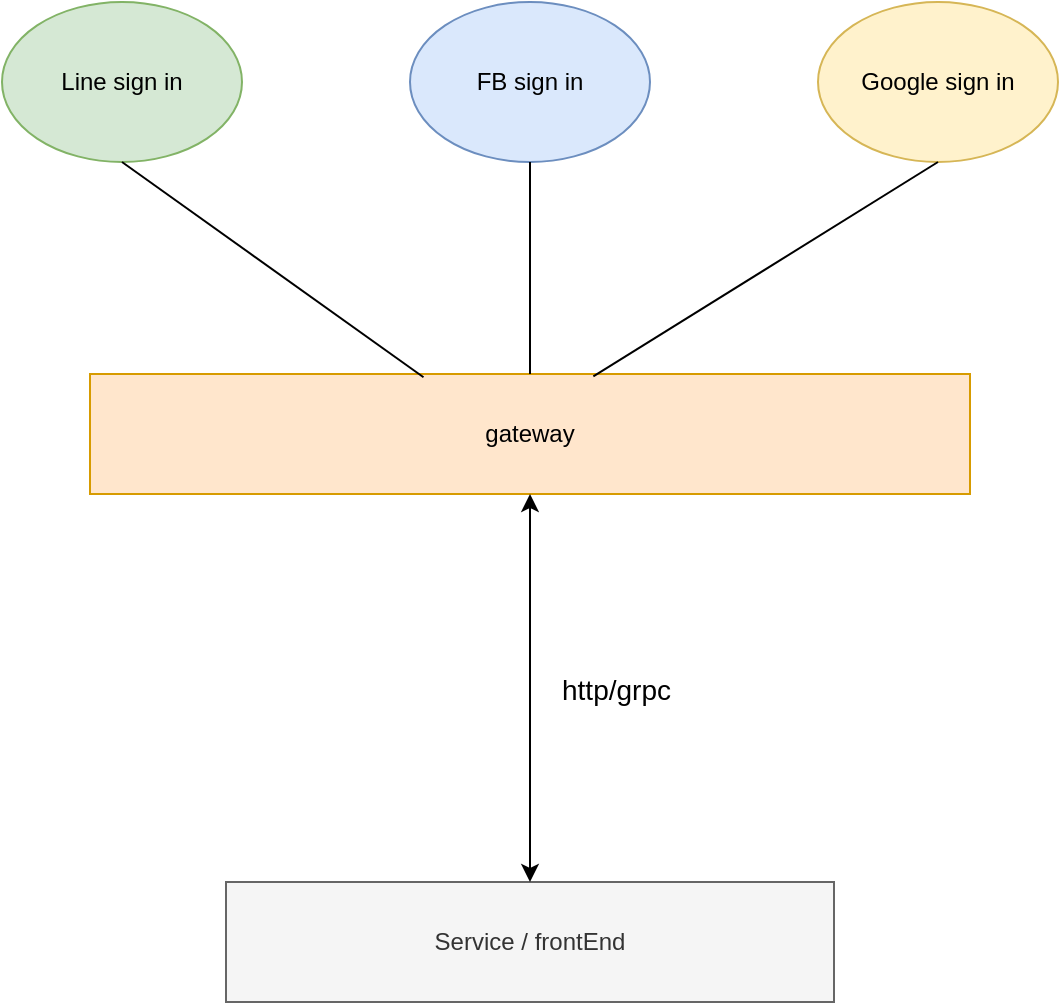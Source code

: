 <mxfile pages="1">
    <diagram id="L62ul2gaoKhtaIHPsEFN" name="Page-1">
        <mxGraphModel dx="846" dy="1172" grid="1" gridSize="10" guides="1" tooltips="1" connect="1" arrows="1" fold="1" page="1" pageScale="1" pageWidth="827" pageHeight="1169" math="0" shadow="0">
            <root>
                <mxCell id="0"/>
                <mxCell id="1" parent="0"/>
                <mxCell id="2" value="&lt;font color=&quot;#000000&quot;&gt;gateway&lt;/font&gt;" style="rounded=0;whiteSpace=wrap;html=1;fillColor=#ffe6cc;strokeColor=#d79b00;" parent="1" vertex="1">
                    <mxGeometry x="216" y="626" width="440" height="60" as="geometry"/>
                </mxCell>
                <mxCell id="3" value="&lt;font color=&quot;#000000&quot;&gt;Line sign in&lt;/font&gt;" style="ellipse;whiteSpace=wrap;html=1;fillColor=#d5e8d4;strokeColor=#82b366;" parent="1" vertex="1">
                    <mxGeometry x="172" y="440" width="120" height="80" as="geometry"/>
                </mxCell>
                <mxCell id="4" value="&lt;font color=&quot;#000000&quot;&gt;FB sign in&lt;/font&gt;" style="ellipse;whiteSpace=wrap;html=1;fillColor=#dae8fc;strokeColor=#6c8ebf;" parent="1" vertex="1">
                    <mxGeometry x="376" y="440" width="120" height="80" as="geometry"/>
                </mxCell>
                <mxCell id="6" value="&lt;font color=&quot;#000000&quot;&gt;Google sign in&lt;/font&gt;" style="ellipse;whiteSpace=wrap;html=1;fillColor=#fff2cc;strokeColor=#d6b656;" parent="1" vertex="1">
                    <mxGeometry x="580" y="440" width="120" height="80" as="geometry"/>
                </mxCell>
                <mxCell id="8" value="" style="endArrow=none;html=1;exitX=0.379;exitY=0.027;exitDx=0;exitDy=0;entryX=0.5;entryY=1;entryDx=0;entryDy=0;exitPerimeter=0;" parent="1" source="2" target="3" edge="1">
                    <mxGeometry width="50" height="50" relative="1" as="geometry">
                        <mxPoint x="63" y="590" as="sourcePoint"/>
                        <mxPoint x="113" y="540" as="targetPoint"/>
                        <Array as="points"/>
                    </mxGeometry>
                </mxCell>
                <mxCell id="15" value="" style="endArrow=none;html=1;entryX=0.5;entryY=1;entryDx=0;entryDy=0;" parent="1" source="2" target="4" edge="1">
                    <mxGeometry width="50" height="50" relative="1" as="geometry">
                        <mxPoint x="53" y="756" as="sourcePoint"/>
                        <mxPoint x="103" y="706" as="targetPoint"/>
                    </mxGeometry>
                </mxCell>
                <mxCell id="17" value="" style="endArrow=none;html=1;entryX=0.5;entryY=1;entryDx=0;entryDy=0;exitX=0.572;exitY=0.02;exitDx=0;exitDy=0;exitPerimeter=0;" parent="1" source="2" target="6" edge="1">
                    <mxGeometry width="50" height="50" relative="1" as="geometry">
                        <mxPoint x="446" y="636" as="sourcePoint"/>
                        <mxPoint x="423" y="550" as="targetPoint"/>
                        <Array as="points"/>
                    </mxGeometry>
                </mxCell>
                <mxCell id="19" value="Service / frontEnd" style="rounded=0;whiteSpace=wrap;html=1;fillColor=#f5f5f5;strokeColor=#666666;fontColor=#333333;" parent="1" vertex="1">
                    <mxGeometry x="284" y="880" width="304" height="60" as="geometry"/>
                </mxCell>
                <mxCell id="20" value="" style="endArrow=classic;startArrow=classic;html=1;entryX=0.5;entryY=1;entryDx=0;entryDy=0;exitX=0.5;exitY=0;exitDx=0;exitDy=0;" parent="1" source="19" target="2" edge="1">
                    <mxGeometry width="50" height="50" relative="1" as="geometry">
                        <mxPoint x="50" y="1010" as="sourcePoint"/>
                        <mxPoint x="100" y="960" as="targetPoint"/>
                        <Array as="points">
                            <mxPoint x="436" y="770"/>
                        </Array>
                    </mxGeometry>
                </mxCell>
                <mxCell id="21" value="http/grpc" style="text;html=1;resizable=0;points=[];autosize=1;align=left;verticalAlign=top;spacingTop=-4;fontSize=14;" parent="1" vertex="1">
                    <mxGeometry x="450" y="773" width="60" height="20" as="geometry"/>
                </mxCell>
            </root>
        </mxGraphModel>
    </diagram>
</mxfile>